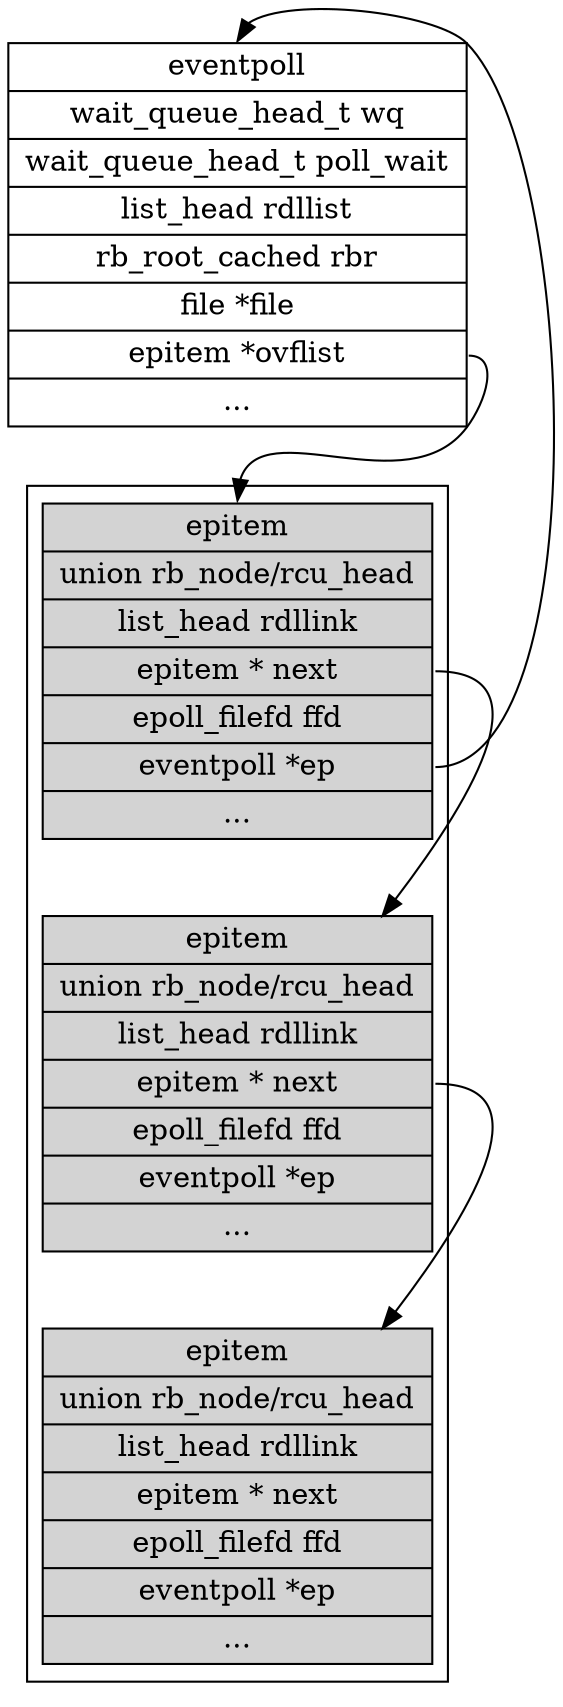 digraph{
  compound=true;
  constraint=false;
     eventpoll [
                shape=record , 
                label="{<eventp> eventpoll|wait_queue_head_t wq 
                        | wait_queue_head_t poll_wait | list_head rdllist | rb_root_cached rbr
                        | file *file 
                        | <ovflist> epitem *ovflist
                        | ...
                        }";   
              ]; 
    subgraph cluster_epitems {
        node[style=filled];
        epitem1  [shape=record ,label="{ <epitem> epitem  |  union rb_node/rcu_head |list_head rdllink 
                                    | <next> epitem * next | epoll_filefd ffd
                                    |<ep>  eventpoll *ep | ...}"]; 
        epitem2  [shape=record ,label="{ <epitem> epitem  |  union rb_node/rcu_head |list_head rdllink 
                                    | <next> epitem * next | epoll_filefd ffd
                                    |<ep>  eventpoll *ep | ...}"];
        epitem3  [shape=record ,label="{ <epitem> epitem  |  union rb_node/rcu_head |list_head rdllink 
                                    | <next> epitem * next | epoll_filefd ffd
                                    |<ep>  eventpoll *ep | ...}"];
        label="";
                  
    }
    
    epitem1:next -> epitem2;
    epitem2:next -> epitem3
    epitem1:ep -> eventpoll:eventp;
    eventpoll:ovflist -> epitem1:epitem;  
    
    

}




